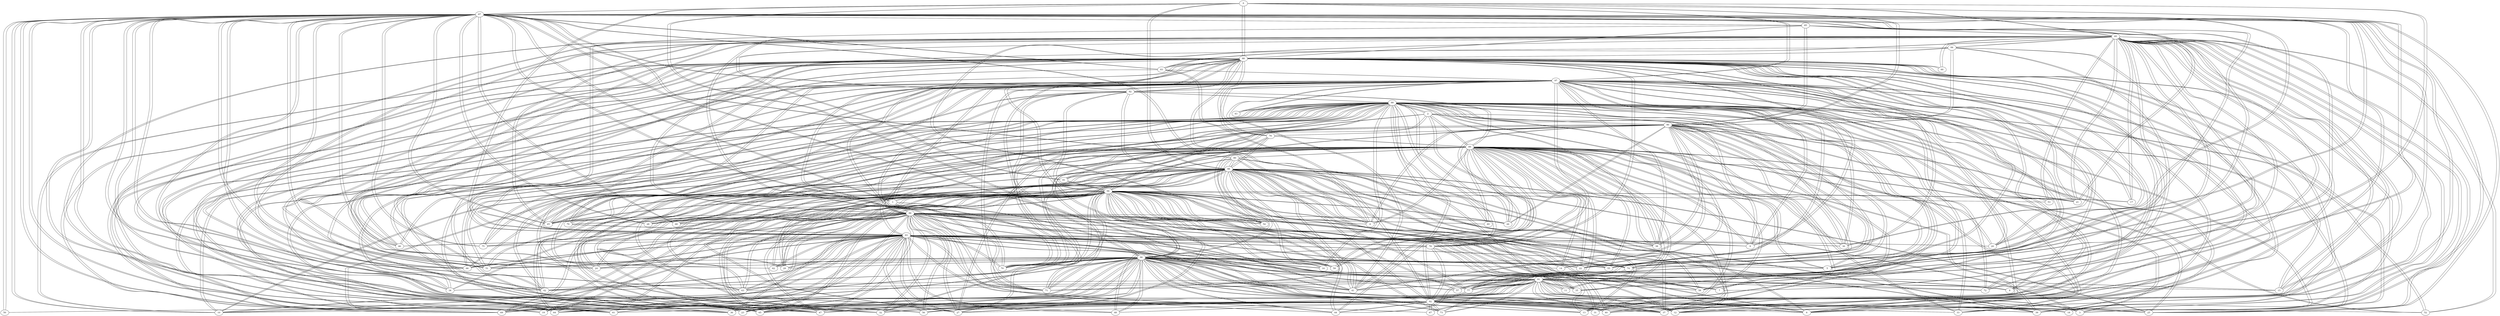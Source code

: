 # this file was generated by giac 1.7.0, (c) B. Parisse and R. De Graeve, Institut Fourier, Universite de Grenoble I
graph {
  graph [directed=false,weighted=true];
  0 [label=0];
  0 -- 87 [weight=4];
  0 -- 88 [weight=10];
  0 -- 90 [weight=3];
  0 -- 91 [weight=1];
  0 -- 92 [weight=3];
  0 -- 93 [weight=3];
  0 -- 95 [weight=14];
  0 -- 96 [weight=4];
  0 -- 97 [weight=4];
  0 -- 98 [weight=11];
  1 [label=1];
  1 -- 86 [weight=23];
  1 -- 87 [weight=16];
  1 -- 94 [weight=17];
  1 -- 96 [weight=14];
  1 -- 97 [weight=12];
  2 [label=2];
  2 -- 86 [weight=3];
  2 -- 89 [weight=5];
  2 -- 90 [weight=16];
  2 -- 91 [weight=7];
  2 -- 92 [weight=6];
  2 -- 94 [weight=22];
  2 -- 99 [weight=8];
  3 [label=3];
  3 -- 87 [weight=7];
  3 -- 88 [weight=10];
  3 -- 90 [weight=11];
  3 -- 91 [weight=7];
  3 -- 92 [weight=25];
  3 -- 98 [weight=10];
  3 -- 99 [weight=2];
  4 [label=4];
  4 -- 86 [weight=17];
  4 -- 87 [weight=23];
  4 -- 88 [weight=23];
  4 -- 89 [weight=22];
  4 -- 90 [weight=22];
  4 -- 94 [weight=2];
  4 -- 98 [weight=5];
  5 [label=5];
  5 -- 89 [weight=16];
  5 -- 90 [weight=18];
  5 -- 93 [weight=12];
  5 -- 95 [weight=6];
  5 -- 96 [weight=3];
  5 -- 97 [weight=25];
  6 [label=6];
  6 -- 86 [weight=14];
  6 -- 87 [weight=25];
  6 -- 88 [weight=11];
  6 -- 90 [weight=4];
  6 -- 92 [weight=20];
  6 -- 94 [weight=7];
  6 -- 98 [weight=12];
  6 -- 99 [weight=4];
  7 [label=7];
  7 -- 88 [weight=4];
  7 -- 91 [weight=18];
  7 -- 93 [weight=23];
  7 -- 99 [weight=18];
  8 [label=8];
  8 -- 91 [weight=3];
  8 -- 95 [weight=11];
  8 -- 96 [weight=10];
  8 -- 97 [weight=9];
  9 [label=9];
  9 -- 88 [weight=10];
  9 -- 89 [weight=21];
  9 -- 93 [weight=13];
  9 -- 94 [weight=11];
  9 -- 97 [weight=22];
  9 -- 99 [weight=23];
  10 [label=10];
  10 -- 87 [weight=14];
  10 -- 88 [weight=5];
  10 -- 89 [weight=6];
  10 -- 92 [weight=12];
  10 -- 94 [weight=14];
  10 -- 96 [weight=2];
  10 -- 98 [weight=3];
  10 -- 99 [weight=16];
  11 [label=11];
  11 -- 86 [weight=3];
  11 -- 89 [weight=4];
  11 -- 91 [weight=10];
  12 [label=12];
  12 -- 86 [weight=12];
  12 -- 91 [weight=25];
  12 -- 92 [weight=25];
  12 -- 93 [weight=9];
  12 -- 95 [weight=18];
  12 -- 97 [weight=5];
  12 -- 98 [weight=5];
  12 -- 99 [weight=10];
  13 [label=13];
  13 -- 86 [weight=19];
  13 -- 89 [weight=23];
  13 -- 92 [weight=5];
  13 -- 96 [weight=14];
  13 -- 97 [weight=23];
  13 -- 98 [weight=5];
  14 [label=14];
  14 -- 89 [weight=20];
  14 -- 94 [weight=19];
  14 -- 96 [weight=11];
  14 -- 99 [weight=10];
  15 [label=15];
  15 -- 87 [weight=3];
  15 -- 88 [weight=15];
  15 -- 91 [weight=1];
  15 -- 95 [weight=24];
  15 -- 96 [weight=1];
  16 [label=16];
  16 -- 94 [weight=7];
  16 -- 96 [weight=16];
  16 -- 98 [weight=16];
  16 -- 99 [weight=6];
  17 [label=17];
  17 -- 94 [weight=14];
  17 -- 95 [weight=22];
  17 -- 97 [weight=8];
  18 [label=18];
  18 -- 88 [weight=13];
  18 -- 92 [weight=8];
  18 -- 95 [weight=15];
  18 -- 96 [weight=17];
  19 [label=19];
  19 -- 87 [weight=15];
  19 -- 88 [weight=3];
  19 -- 89 [weight=25];
  19 -- 92 [weight=15];
  19 -- 93 [weight=14];
  19 -- 94 [weight=6];
  19 -- 96 [weight=24];
  19 -- 97 [weight=12];
  20 [label=20];
  20 -- 87 [weight=2];
  20 -- 88 [weight=5];
  20 -- 89 [weight=10];
  20 -- 93 [weight=22];
  20 -- 97 [weight=1];
  21 [label=21];
  21 -- 87 [weight=13];
  21 -- 88 [weight=8];
  21 -- 89 [weight=12];
  21 -- 94 [weight=22];
  21 -- 95 [weight=21];
  21 -- 97 [weight=12];
  22 [label=22];
  22 -- 88 [weight=15];
  22 -- 89 [weight=6];
  22 -- 96 [weight=7];
  22 -- 97 [weight=1];
  22 -- 98 [weight=18];
  23 [label=23];
  23 -- 86 [weight=19];
  23 -- 87 [weight=12];
  23 -- 91 [weight=25];
  23 -- 92 [weight=2];
  23 -- 96 [weight=12];
  23 -- 97 [weight=2];
  23 -- 98 [weight=18];
  23 -- 99 [weight=8];
  24 [label=24];
  24 -- 87 [weight=8];
  24 -- 88 [weight=13];
  24 -- 93 [weight=6];
  24 -- 94 [weight=16];
  24 -- 96 [weight=19];
  24 -- 98 [weight=14];
  25 [label=25];
  25 -- 87 [weight=6];
  25 -- 89 [weight=3];
  25 -- 91 [weight=6];
  25 -- 92 [weight=23];
  25 -- 95 [weight=7];
  25 -- 97 [weight=15];
  25 -- 98 [weight=15];
  25 -- 99 [weight=5];
  26 [label=26];
  26 -- 86 [weight=25];
  26 -- 89 [weight=16];
  26 -- 90 [weight=13];
  26 -- 94 [weight=18];
  26 -- 99 [weight=14];
  27 [label=27];
  27 -- 86 [weight=25];
  27 -- 89 [weight=8];
  27 -- 90 [weight=23];
  27 -- 92 [weight=4];
  27 -- 93 [weight=9];
  27 -- 94 [weight=6];
  27 -- 98 [weight=11];
  28 [label=28];
  28 -- 86 [weight=12];
  28 -- 87 [weight=19];
  28 -- 89 [weight=13];
  28 -- 94 [weight=5];
  29 [label=29];
  29 -- 86 [weight=1];
  29 -- 93 [weight=17];
  29 -- 94 [weight=7];
  29 -- 96 [weight=1];
  29 -- 98 [weight=21];
  29 -- 99 [weight=12];
  30 [label=30];
  30 -- 88 [weight=24];
  30 -- 89 [weight=4];
  30 -- 90 [weight=8];
  30 -- 93 [weight=24];
  30 -- 97 [weight=20];
  31 [label=31];
  31 -- 89 [weight=24];
  31 -- 92 [weight=7];
  31 -- 94 [weight=25];
  31 -- 99 [weight=17];
  32 [label=32];
  32 -- 86 [weight=9];
  32 -- 87 [weight=15];
  32 -- 91 [weight=11];
  32 -- 92 [weight=19];
  32 -- 94 [weight=1];
  32 -- 95 [weight=11];
  32 -- 98 [weight=10];
  33 [label=33];
  33 -- 87 [weight=17];
  33 -- 88 [weight=15];
  33 -- 90 [weight=22];
  33 -- 92 [weight=19];
  33 -- 97 [weight=16];
  34 [label=34];
  34 -- 87 [weight=21];
  34 -- 88 [weight=5];
  34 -- 91 [weight=11];
  34 -- 98 [weight=16];
  34 -- 99 [weight=7];
  35 [label=35];
  35 -- 86 [weight=4];
  35 -- 89 [weight=6];
  35 -- 90 [weight=23];
  35 -- 91 [weight=22];
  35 -- 93 [weight=18];
  36 [label=36];
  36 -- 86 [weight=10];
  36 -- 87 [weight=5];
  36 -- 92 [weight=21];
  36 -- 96 [weight=17];
  36 -- 97 [weight=17];
  36 -- 99 [weight=17];
  37 [label=37];
  37 -- 86 [weight=2];
  37 -- 88 [weight=6];
  37 -- 89 [weight=18];
  37 -- 92 [weight=21];
  37 -- 93 [weight=17];
  37 -- 95 [weight=17];
  37 -- 96 [weight=2];
  37 -- 98 [weight=25];
  37 -- 99 [weight=7];
  38 [label=38];
  38 -- 89 [weight=15];
  38 -- 90 [weight=17];
  38 -- 93 [weight=14];
  38 -- 97 [weight=24];
  38 -- 98 [weight=12];
  38 -- 99 [weight=8];
  39 [label=39];
  39 -- 89 [weight=23];
  39 -- 92 [weight=6];
  39 -- 94 [weight=22];
  39 -- 95 [weight=23];
  39 -- 98 [weight=18];
  39 -- 99 [weight=23];
  40 [label=40];
  40 -- 91 [weight=13];
  40 -- 92 [weight=22];
  40 -- 94 [weight=11];
  40 -- 95 [weight=10];
  40 -- 96 [weight=21];
  40 -- 99 [weight=8];
  41 [label=41];
  41 -- 87 [weight=5];
  41 -- 88 [weight=20];
  41 -- 89 [weight=18];
  41 -- 90 [weight=18];
  41 -- 91 [weight=1];
  41 -- 94 [weight=5];
  41 -- 96 [weight=8];
  41 -- 97 [weight=4];
  41 -- 98 [weight=14];
  42 [label=42];
  42 -- 87 [weight=23];
  42 -- 88 [weight=1];
  42 -- 89 [weight=24];
  42 -- 91 [weight=5];
  42 -- 93 [weight=5];
  42 -- 96 [weight=21];
  42 -- 97 [weight=20];
  42 -- 99 [weight=3];
  43 [label=43];
  43 -- 97 [weight=22];
  43 -- 99 [weight=14];
  44 [label=44];
  44 -- 86 [weight=16];
  44 -- 89 [weight=12];
  44 -- 92 [weight=14];
  44 -- 94 [weight=13];
  44 -- 96 [weight=2];
  44 -- 99 [weight=6];
  45 [label=45];
  45 -- 86 [weight=22];
  45 -- 87 [weight=19];
  45 -- 88 [weight=15];
  45 -- 94 [weight=11];
  45 -- 95 [weight=24];
  45 -- 98 [weight=23];
  45 -- 99 [weight=10];
  46 [label=46];
  46 -- 87 [weight=12];
  46 -- 88 [weight=2];
  46 -- 93 [weight=18];
  46 -- 97 [weight=7];
  46 -- 99 [weight=20];
  47 [label=47];
  47 -- 86 [weight=13];
  47 -- 88 [weight=23];
  47 -- 89 [weight=7];
  47 -- 92 [weight=21];
  47 -- 94 [weight=22];
  47 -- 96 [weight=7];
  47 -- 97 [weight=3];
  48 [label=48];
  48 -- 92 [weight=4];
  48 -- 93 [weight=7];
  48 -- 94 [weight=19];
  48 -- 95 [weight=25];
  48 -- 96 [weight=14];
  49 [label=49];
  49 -- 86 [weight=3];
  49 -- 89 [weight=2];
  49 -- 99 [weight=10];
  50 [label=50];
  50 -- 87 [weight=25];
  50 -- 92 [weight=16];
  51 [label=51];
  51 -- 86 [weight=2];
  51 -- 87 [weight=8];
  51 -- 88 [weight=18];
  51 -- 89 [weight=23];
  51 -- 93 [weight=3];
  51 -- 96 [weight=10];
  51 -- 97 [weight=13];
  51 -- 99 [weight=15];
  52 [label=52];
  52 -- 90 [weight=7];
  52 -- 92 [weight=16];
  52 -- 95 [weight=14];
  52 -- 99 [weight=22];
  53 [label=53];
  53 -- 88 [weight=3];
  53 -- 94 [weight=3];
  53 -- 95 [weight=2];
  54 [label=54];
  54 -- 86 [weight=3];
  54 -- 90 [weight=20];
  54 -- 94 [weight=6];
  54 -- 95 [weight=8];
  54 -- 98 [weight=10];
  55 [label=55];
  55 -- 87 [weight=19];
  55 -- 89 [weight=9];
  55 -- 94 [weight=4];
  55 -- 96 [weight=24];
  55 -- 99 [weight=3];
  56 [label=56];
  56 -- 86 [weight=5];
  56 -- 91 [weight=4];
  56 -- 92 [weight=11];
  56 -- 93 [weight=9];
  56 -- 94 [weight=9];
  56 -- 95 [weight=7];
  56 -- 96 [weight=10];
  57 [label=57];
  57 -- 91 [weight=23];
  57 -- 93 [weight=5];
  57 -- 94 [weight=19];
  57 -- 95 [weight=9];
  58 [label=58];
  58 -- 86 [weight=15];
  58 -- 89 [weight=13];
  58 -- 91 [weight=16];
  58 -- 97 [weight=11];
  58 -- 98 [weight=3];
  59 [label=59];
  59 -- 89 [weight=11];
  59 -- 90 [weight=16];
  59 -- 93 [weight=9];
  59 -- 94 [weight=6];
  59 -- 96 [weight=15];
  60 [label=60];
  60 -- 88 [weight=21];
  60 -- 95 [weight=24];
  61 [label=61];
  61 -- 87 [weight=4];
  61 -- 92 [weight=21];
  61 -- 93 [weight=11];
  61 -- 94 [weight=5];
  61 -- 95 [weight=21];
  61 -- 97 [weight=11];
  62 [label=62];
  62 -- 88 [weight=20];
  62 -- 93 [weight=23];
  62 -- 96 [weight=10];
  62 -- 98 [weight=11];
  63 [label=63];
  63 -- 86 [weight=10];
  63 -- 87 [weight=19];
  63 -- 89 [weight=19];
  63 -- 91 [weight=4];
  63 -- 93 [weight=10];
  63 -- 94 [weight=18];
  63 -- 98 [weight=25];
  64 [label=64];
  64 -- 87 [weight=15];
  64 -- 89 [weight=18];
  64 -- 91 [weight=5];
  64 -- 92 [weight=19];
  64 -- 93 [weight=17];
  64 -- 94 [weight=12];
  64 -- 95 [weight=11];
  64 -- 99 [weight=13];
  65 [label=65];
  65 -- 86 [weight=20];
  65 -- 88 [weight=8];
  65 -- 89 [weight=23];
  65 -- 92 [weight=1];
  65 -- 94 [weight=23];
  65 -- 96 [weight=8];
  66 [label=66];
  66 -- 87 [weight=3];
  66 -- 88 [weight=1];
  66 -- 89 [weight=23];
  66 -- 93 [weight=16];
  66 -- 95 [weight=14];
  66 -- 96 [weight=17];
  66 -- 99 [weight=17];
  67 [label=67];
  67 -- 92 [weight=24];
  67 -- 93 [weight=8];
  67 -- 95 [weight=11];
  68 [label=68];
  68 -- 86 [weight=15];
  68 -- 87 [weight=16];
  68 -- 89 [weight=21];
  68 -- 94 [weight=16];
  69 [label=69];
  69 -- 86 [weight=16];
  69 -- 88 [weight=10];
  69 -- 92 [weight=9];
  69 -- 93 [weight=24];
  69 -- 96 [weight=5];
  69 -- 97 [weight=11];
  69 -- 99 [weight=2];
  70 [label=70];
  70 -- 87 [weight=18];
  70 -- 88 [weight=19];
  70 -- 89 [weight=8];
  70 -- 90 [weight=17];
  70 -- 93 [weight=24];
  70 -- 96 [weight=25];
  70 -- 97 [weight=17];
  71 [label=71];
  71 -- 88 [weight=7];
  71 -- 90 [weight=22];
  71 -- 91 [weight=24];
  71 -- 93 [weight=13];
  71 -- 95 [weight=3];
  71 -- 96 [weight=16];
  71 -- 97 [weight=1];
  71 -- 98 [weight=16];
  71 -- 99 [weight=12];
  72 [label=72];
  72 -- 88 [weight=19];
  72 -- 91 [weight=24];
  72 -- 95 [weight=8];
  72 -- 96 [weight=19];
  72 -- 99 [weight=11];
  73 [label=73];
  73 -- 91 [weight=11];
  73 -- 92 [weight=11];
  73 -- 94 [weight=3];
  73 -- 96 [weight=19];
  73 -- 99 [weight=7];
  74 [label=74];
  74 -- 87 [weight=7];
  74 -- 90 [weight=14];
  74 -- 91 [weight=1];
  74 -- 93 [weight=10];
  74 -- 96 [weight=12];
  74 -- 98 [weight=4];
  74 -- 99 [weight=9];
  75 [label=75];
  75 -- 87 [weight=17];
  75 -- 93 [weight=18];
  75 -- 94 [weight=24];
  75 -- 97 [weight=4];
  75 -- 99 [weight=22];
  76 [label=76];
  76 -- 88 [weight=14];
  76 -- 89 [weight=20];
  76 -- 90 [weight=23];
  76 -- 94 [weight=16];
  76 -- 97 [weight=3];
  76 -- 98 [weight=22];
  77 [label=77];
  77 -- 86 [weight=16];
  77 -- 87 [weight=25];
  77 -- 88 [weight=11];
  77 -- 91 [weight=6];
  77 -- 92 [weight=15];
  77 -- 95 [weight=5];
  77 -- 98 [weight=10];
  77 -- 99 [weight=5];
  78 [label=78];
  78 -- 86 [weight=2];
  78 -- 88 [weight=11];
  78 -- 89 [weight=7];
  78 -- 91 [weight=14];
  78 -- 92 [weight=1];
  78 -- 93 [weight=19];
  78 -- 96 [weight=5];
  78 -- 97 [weight=15];
  78 -- 99 [weight=10];
  79 [label=79];
  79 -- 86 [weight=25];
  79 -- 88 [weight=13];
  79 -- 93 [weight=3];
  79 -- 97 [weight=15];
  79 -- 99 [weight=11];
  80 [label=80];
  80 -- 87 [weight=15];
  80 -- 89 [weight=17];
  80 -- 91 [weight=11];
  80 -- 92 [weight=25];
  80 -- 93 [weight=12];
  80 -- 96 [weight=13];
  80 -- 98 [weight=10];
  81 [label=81];
  81 -- 94 [weight=15];
  81 -- 95 [weight=9];
  81 -- 98 [weight=12];
  81 -- 99 [weight=5];
  82 [label=82];
  82 -- 86 [weight=8];
  82 -- 87 [weight=13];
  82 -- 88 [weight=18];
  82 -- 89 [weight=20];
  82 -- 93 [weight=3];
  82 -- 94 [weight=2];
  82 -- 96 [weight=7];
  82 -- 97 [weight=20];
  82 -- 98 [weight=21];
  82 -- 99 [weight=22];
  83 [label=83];
  83 -- 87 [weight=13];
  83 -- 88 [weight=10];
  83 -- 92 [weight=13];
  83 -- 93 [weight=17];
  83 -- 95 [weight=3];
  83 -- 97 [weight=11];
  84 [label=84];
  84 -- 86 [weight=17];
  84 -- 88 [weight=24];
  84 -- 90 [weight=14];
  84 -- 91 [weight=14];
  84 -- 92 [weight=15];
  84 -- 95 [weight=3];
  85 [label=85];
  85 -- 87 [weight=16];
  85 -- 88 [weight=3];
  85 -- 90 [weight=20];
  85 -- 91 [weight=14];
  85 -- 93 [weight=15];
  85 -- 95 [weight=6];
  86 [label=86];
  86 -- { 1 2 4 6 11 12 13 23 26 27 28 29 32 35 36 37 44 45 47 49 51 54 56 58 63 65 68 69 77 78 79 82 84 };
  87 [label=87];
  87 -- { 0 1 3 4 6 10 15 19 20 21 23 24 25 28 32 33 34 36 41 42 45 46 50 51 55 61 63 64 66 68 70 74 75 77 80 82 83 85 };
  88 [label=88];
  88 -- { 0 3 4 6 7 9 10 15 18 19 20 21 22 24 30 33 34 37 41 42 45 46 47 51 53 60 62 65 66 69 70 71 72 76 77 78 79 82 83 84 85 };
  89 [label=89];
  89 -- { 2 4 5 9 10 11 13 14 19 20 21 22 25 26 27 28 30 31 35 37 38 39 41 42 44 47 49 51 55 58 59 63 64 65 66 68 70 76 78 80 82 };
  90 [label=90];
  90 -- { 0 2 3 4 5 6 26 27 30 33 35 38 41 52 54 59 70 71 74 76 84 85 };
  91 [label=91];
  91 -- { 0 2 3 7 8 11 12 15 23 25 32 34 35 40 41 42 56 57 58 63 64 71 72 73 74 77 78 80 84 85 };
  92 [label=92];
  92 -- { 0 2 3 6 10 12 13 18 19 23 25 27 31 32 33 36 37 39 40 44 47 48 50 52 56 61 64 65 67 69 73 77 78 80 83 84 };
  93 [label=93];
  93 -- { 0 5 7 9 12 19 20 24 27 29 30 35 37 38 42 46 48 51 56 57 59 61 62 63 64 66 67 69 70 71 74 75 78 79 80 82 83 85 };
  94 [label=94];
  94 -- { 1 2 4 6 9 10 14 16 17 19 21 24 26 27 28 29 31 32 39 40 41 44 45 47 48 53 54 55 56 57 59 61 63 64 65 68 73 75 76 81 82 };
  95 [label=95];
  95 -- { 0 5 8 12 15 17 18 21 25 32 37 39 40 45 48 52 53 54 56 57 60 61 64 66 67 71 72 77 81 83 84 85 };
  96 [label=96];
  96 -- { 0 1 5 8 10 13 14 15 16 18 19 22 23 24 29 36 37 40 41 42 44 47 48 51 55 56 59 62 65 66 69 70 71 72 73 74 78 80 82 };
  97 [label=97];
  97 -- { 0 1 5 8 9 12 13 17 19 20 21 22 23 25 30 33 36 38 41 42 43 46 47 51 58 61 69 70 71 75 76 78 79 82 83 };
  98 [label=98];
  98 -- { 0 3 4 6 10 12 13 16 22 23 24 25 27 29 32 34 37 38 39 41 45 54 58 62 63 71 74 76 77 80 81 82 };
  99 [label=99];
  99 -- { 2 3 6 7 9 10 12 14 16 23 25 26 29 31 34 36 37 38 39 40 42 43 44 45 46 49 51 52 55 64 66 69 71 72 73 74 75 77 78 79 81 82 };
}
